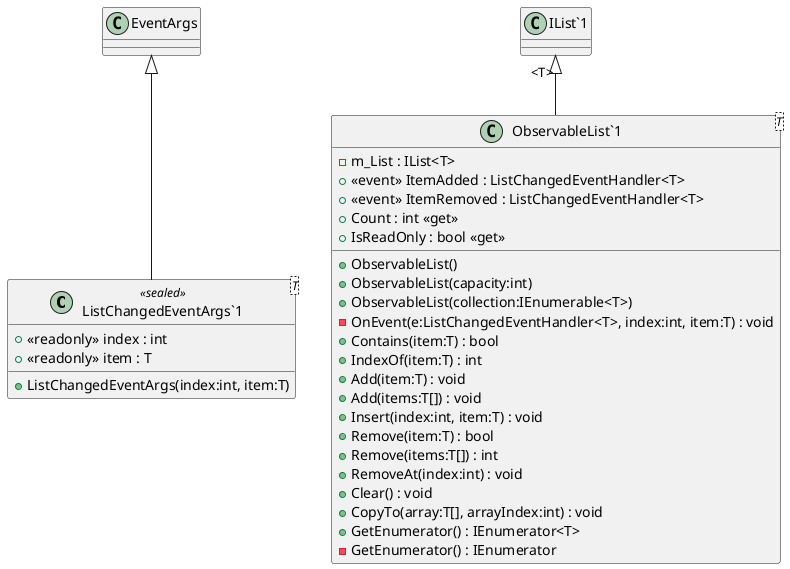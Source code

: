 @startuml
class "ListChangedEventArgs`1"<T> <<sealed>> {
    + <<readonly>> index : int
    + <<readonly>> item : T
    + ListChangedEventArgs(index:int, item:T)
}
class "ObservableList`1"<T> {
    - m_List : IList<T>
    +  <<event>> ItemAdded : ListChangedEventHandler<T> 
    +  <<event>> ItemRemoved : ListChangedEventHandler<T> 
    + Count : int <<get>>
    + IsReadOnly : bool <<get>>
    + ObservableList()
    + ObservableList(capacity:int)
    + ObservableList(collection:IEnumerable<T>)
    - OnEvent(e:ListChangedEventHandler<T>, index:int, item:T) : void
    + Contains(item:T) : bool
    + IndexOf(item:T) : int
    + Add(item:T) : void
    + Add(items:T[]) : void
    + Insert(index:int, item:T) : void
    + Remove(item:T) : bool
    + Remove(items:T[]) : int
    + RemoveAt(index:int) : void
    + Clear() : void
    + CopyTo(array:T[], arrayIndex:int) : void
    + GetEnumerator() : IEnumerator<T>
    - GetEnumerator() : IEnumerator
}
EventArgs <|-- "ListChangedEventArgs`1"
"IList`1" "<T>" <|-- "ObservableList`1"
@enduml
